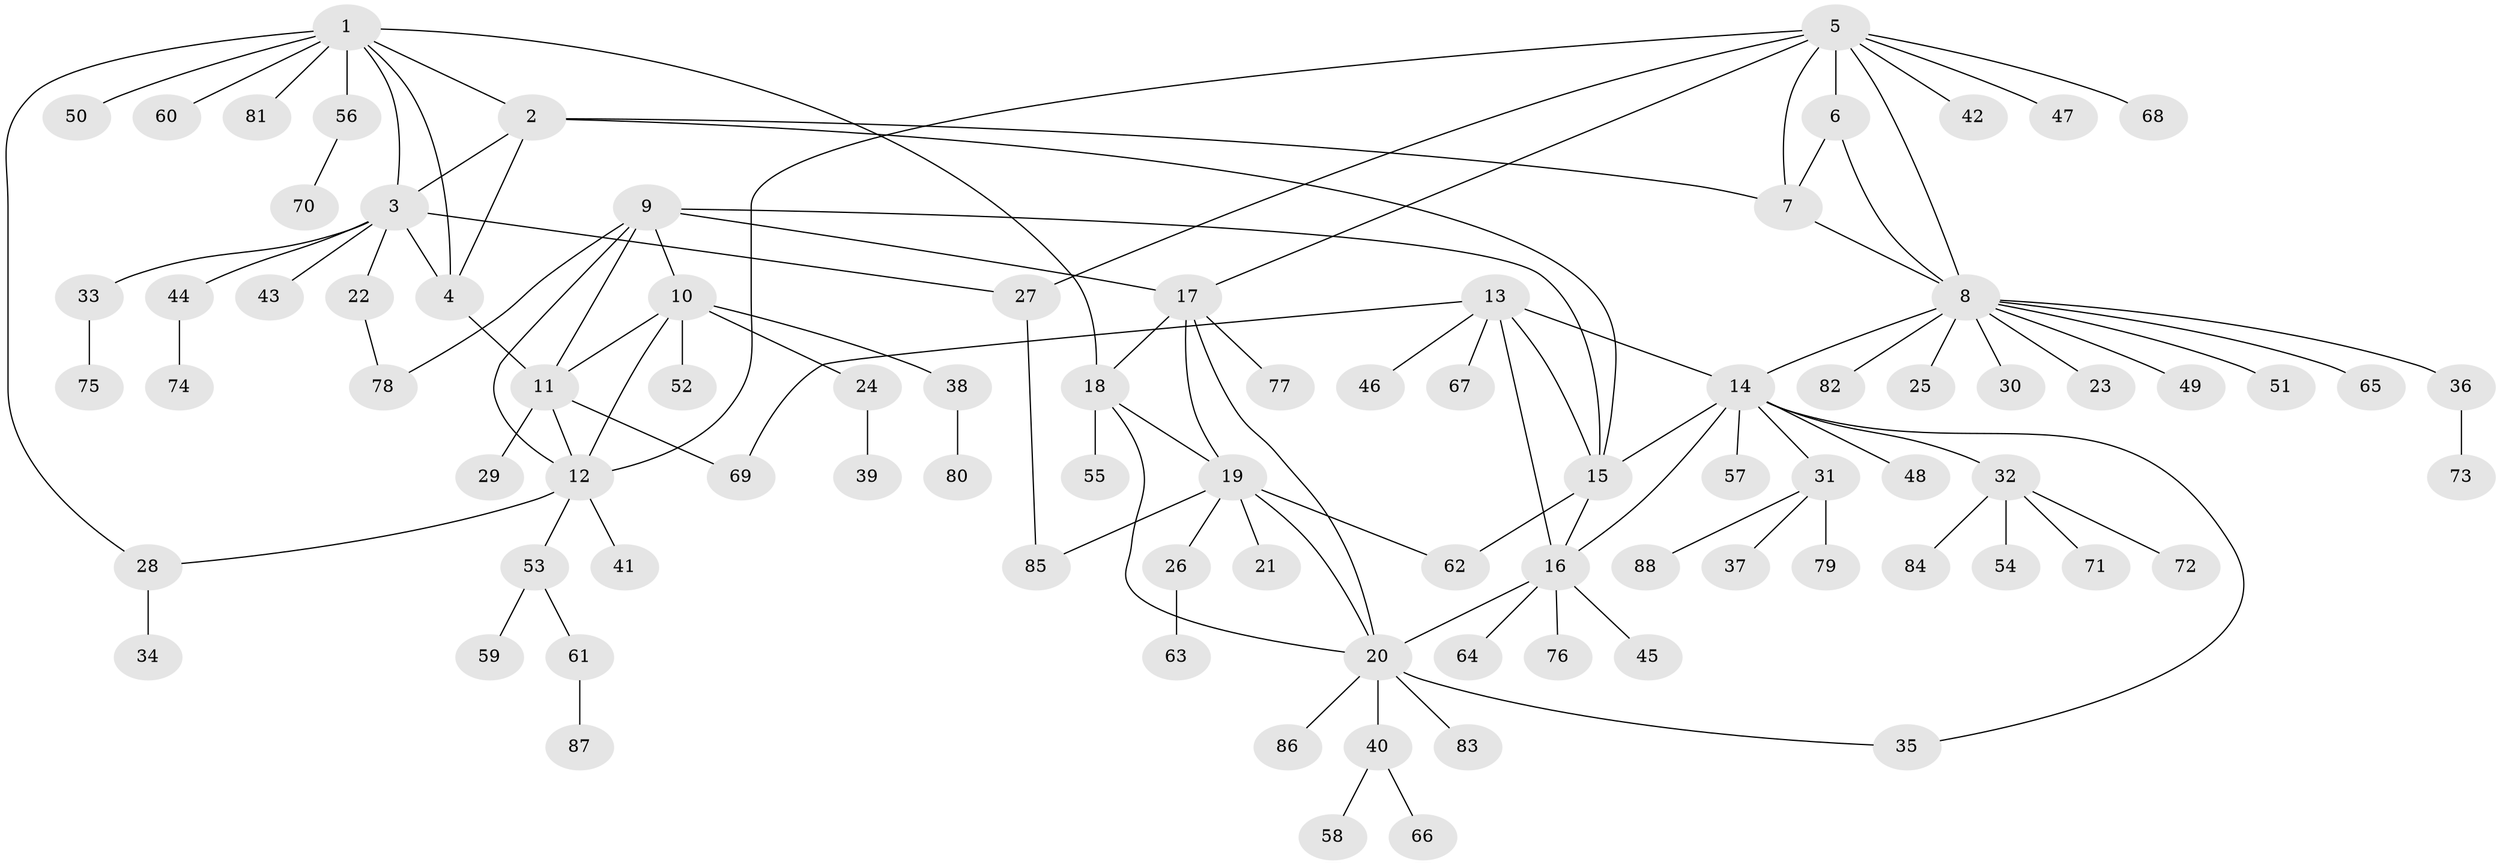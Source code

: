 // coarse degree distribution, {6: 0.07407407407407407, 7: 0.14814814814814814, 1: 0.5185185185185185, 5: 0.1111111111111111, 2: 0.07407407407407407, 3: 0.037037037037037035, 4: 0.037037037037037035}
// Generated by graph-tools (version 1.1) at 2025/37/03/04/25 23:37:43]
// undirected, 88 vertices, 115 edges
graph export_dot {
  node [color=gray90,style=filled];
  1;
  2;
  3;
  4;
  5;
  6;
  7;
  8;
  9;
  10;
  11;
  12;
  13;
  14;
  15;
  16;
  17;
  18;
  19;
  20;
  21;
  22;
  23;
  24;
  25;
  26;
  27;
  28;
  29;
  30;
  31;
  32;
  33;
  34;
  35;
  36;
  37;
  38;
  39;
  40;
  41;
  42;
  43;
  44;
  45;
  46;
  47;
  48;
  49;
  50;
  51;
  52;
  53;
  54;
  55;
  56;
  57;
  58;
  59;
  60;
  61;
  62;
  63;
  64;
  65;
  66;
  67;
  68;
  69;
  70;
  71;
  72;
  73;
  74;
  75;
  76;
  77;
  78;
  79;
  80;
  81;
  82;
  83;
  84;
  85;
  86;
  87;
  88;
  1 -- 2;
  1 -- 3;
  1 -- 4;
  1 -- 18;
  1 -- 28;
  1 -- 50;
  1 -- 56;
  1 -- 60;
  1 -- 81;
  2 -- 3;
  2 -- 4;
  2 -- 7;
  2 -- 15;
  3 -- 4;
  3 -- 22;
  3 -- 27;
  3 -- 33;
  3 -- 43;
  3 -- 44;
  4 -- 11;
  5 -- 6;
  5 -- 7;
  5 -- 8;
  5 -- 12;
  5 -- 17;
  5 -- 27;
  5 -- 42;
  5 -- 47;
  5 -- 68;
  6 -- 7;
  6 -- 8;
  7 -- 8;
  8 -- 14;
  8 -- 23;
  8 -- 25;
  8 -- 30;
  8 -- 36;
  8 -- 49;
  8 -- 51;
  8 -- 65;
  8 -- 82;
  9 -- 10;
  9 -- 11;
  9 -- 12;
  9 -- 15;
  9 -- 17;
  9 -- 78;
  10 -- 11;
  10 -- 12;
  10 -- 24;
  10 -- 38;
  10 -- 52;
  11 -- 12;
  11 -- 29;
  11 -- 69;
  12 -- 28;
  12 -- 41;
  12 -- 53;
  13 -- 14;
  13 -- 15;
  13 -- 16;
  13 -- 46;
  13 -- 67;
  13 -- 69;
  14 -- 15;
  14 -- 16;
  14 -- 31;
  14 -- 32;
  14 -- 35;
  14 -- 48;
  14 -- 57;
  15 -- 16;
  15 -- 62;
  16 -- 20;
  16 -- 45;
  16 -- 64;
  16 -- 76;
  17 -- 18;
  17 -- 19;
  17 -- 20;
  17 -- 77;
  18 -- 19;
  18 -- 20;
  18 -- 55;
  19 -- 20;
  19 -- 21;
  19 -- 26;
  19 -- 62;
  19 -- 85;
  20 -- 35;
  20 -- 40;
  20 -- 83;
  20 -- 86;
  22 -- 78;
  24 -- 39;
  26 -- 63;
  27 -- 85;
  28 -- 34;
  31 -- 37;
  31 -- 79;
  31 -- 88;
  32 -- 54;
  32 -- 71;
  32 -- 72;
  32 -- 84;
  33 -- 75;
  36 -- 73;
  38 -- 80;
  40 -- 58;
  40 -- 66;
  44 -- 74;
  53 -- 59;
  53 -- 61;
  56 -- 70;
  61 -- 87;
}
